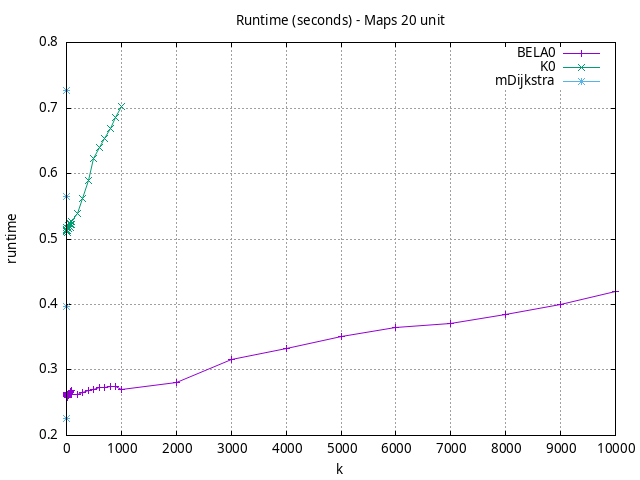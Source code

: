 #!/usr/bin/gnuplot
# -*- coding: utf-8 -*-
#
# results/maps/unit/20/random512-20.brute-force.unit.runtime.gnuplot
#
# Started on 04/03/2024 23:08:38
# Author: Carlos Linares López
set grid
set xlabel "k"
set ylabel "runtime"

set title "Runtime (seconds) - Maps 20 unit"

set terminal png enhanced font "Ariel,10"
set output 'random512-20.brute-force.unit.runtime.png'

plot "-" title "BELA0"      with linesp, "-" title "K0"      with linesp, "-" title "mDijkstra"      with linesp

	1 0.25932815
	2 0.25921582
	3 0.2597746
	4 0.25997141999999995
	5 0.26062543
	6 0.26213355
	7 0.26192353999999995
	8 0.26476103
	9 0.2652761
	10 0.25865040999999994
	20 0.26014431
	30 0.26056696
	40 0.26289297
	50 0.26230752000000007
	60 0.26415807
	70 0.26534254999999995
	80 0.26765743
	90 0.26824543999999995
	100 0.26194033000000005
	200 0.2632931899999999
	300 0.26504209
	400 0.26794937999999996
	500 0.27034565
	600 0.27254427
	700 0.27367356
	800 0.27486529
	900 0.27486814
	1000 0.27091606
	2000 0.28167228
	3000 0.31642247
	4000 0.33262142999999994
	5000 0.35041261000000007
	6000 0.36504501
	7000 0.37044539
	8000 0.38464574
	9000 0.40073733000000006
	10000 0.41918872999999995
end
	1 0.51513129
	2 0.5107404099999999
	3 0.5140408399999999
	4 0.51357691
	5 0.51255019
	6 0.51690791
	7 0.51394377
	8 0.5115564799999999
	9 0.51291644
	10 0.51055562
	20 0.51351337
	30 0.51531306
	40 0.5205677000000001
	50 0.52337
	60 0.5255657
	70 0.52275655
	80 0.51816371
	90 0.5215551799999999
	100 0.5261174900000001
	200 0.53919903
	300 0.56131157
	400 0.58999594
	500 0.6224474200000001
	600 0.63910349
	700 0.6529934600000001
	800 0.6684806000000001
	900 0.6854224300000001
	1000 0.70203116
end
	1 0.22547536
	2 0.3971651500000001
	3 0.5650576199999998
	4 0.72701053
end
